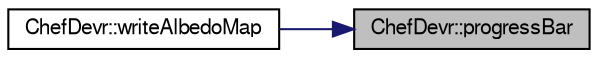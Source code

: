 digraph "ChefDevr::progressBar"
{
 // LATEX_PDF_SIZE
  edge [fontname="FreeSans",fontsize="10",labelfontname="FreeSans",labelfontsize="10"];
  node [fontname="FreeSans",fontsize="10",shape=record];
  rankdir="RL";
  Node30 [label="ChefDevr::progressBar",height=0.2,width=0.4,color="black", fillcolor="grey75", style="filled", fontcolor="black",tooltip=" "];
  Node30 -> Node31 [dir="back",color="midnightblue",fontsize="10",style="solid",fontname="FreeSans"];
  Node31 [label="ChefDevr::writeAlbedoMap",height=0.2,width=0.4,color="black", fillcolor="white", style="filled",URL="$namespace_chef_devr.html#afcf68527742ee1de65d83c8871a3ac90",tooltip="Writes the image of the latent space on the disk."];
}
